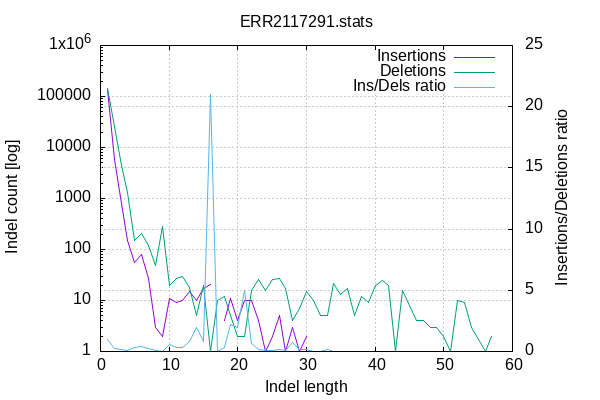 
        set terminal png size 600,400 truecolor
        set output "ERR2117291-indel-dist.png"
        set grid xtics ytics y2tics back lc rgb "#cccccc"
        set style line 1 linetype 1  linecolor rgb "red"
        set style line 2 linetype 2  linecolor rgb "black"
        set style line 3 linetype 3  linecolor rgb "green"
        set style increment user
        set ylabel "Indel count [log]"
        set xlabel "Indel length"
        set y2label "Insertions/Deletions ratio"
        set log y
        set y2tics nomirror
        set ytics nomirror
        set title "ERR2117291.stats" noenhanced
        plot '-' w l ti 'Insertions', '-' w l ti 'Deletions', '-' axes x1y2 w l ti "Ins/Dels ratio"
    1	136892
2	5738
3	785
4	149
5	55
6	81
7	27
8	3
9	2
10	11
11	9
12	10
13	15
14	10
15	17
16	21
17	0
18	4
19	11
20	4
21	10
22	10
23	4
24	1
25	2
26	5
27	1
28	3
29	1
30	2
31	0
32	0
33	1
34	0
35	0
36	0
37	0
38	0
39	0
40	0
41	0
42	0
43	0
44	0
45	0
46	0
47	0
48	0
49	0
50	0
51	0
52	0
53	0
54	0
56	0
57	0
end
1	143886
2	25697
3	4369
4	1304
5	153
6	202
7	118
8	48
9	281
10	20
11	27
12	29
13	18
14	5
15	20
16	1
17	10
18	12
19	5
20	2
21	2
22	16
23	26
24	16
25	26
26	27
27	17
28	4
29	7
30	15
31	10
32	5
33	5
34	22
35	13
36	17
37	5
38	12
39	9
40	20
41	25
42	20
43	1
44	16
45	8
46	4
47	4
48	3
49	3
50	2
51	1
52	10
53	9
54	3
56	1
57	2
end
1	0.951392
2	0.223295
3	0.179675
4	0.114264
5	0.359477
6	0.400990
7	0.228814
8	0.062500
9	0.007117
10	0.550000
11	0.333333
12	0.344828
13	0.833333
14	2.000000
15	0.850000
16	21.000000
17	0.000000
18	0.333333
19	2.200000
20	2.000000
21	5.000000
22	0.625000
23	0.153846
24	0.062500
25	0.076923
26	0.185185
27	0.058824
28	0.750000
29	0.142857
30	0.133333
31	0.000000
32	0.000000
33	0.200000
34	0.000000
35	0.000000
36	0.000000
37	0.000000
38	0.000000
39	0.000000
40	0.000000
41	0.000000
42	0.000000
43	0.000000
44	0.000000
45	0.000000
46	0.000000
47	0.000000
48	0.000000
49	0.000000
50	0.000000
51	0.000000
52	0.000000
53	0.000000
54	0.000000
56	0.000000
57	0.000000
end
